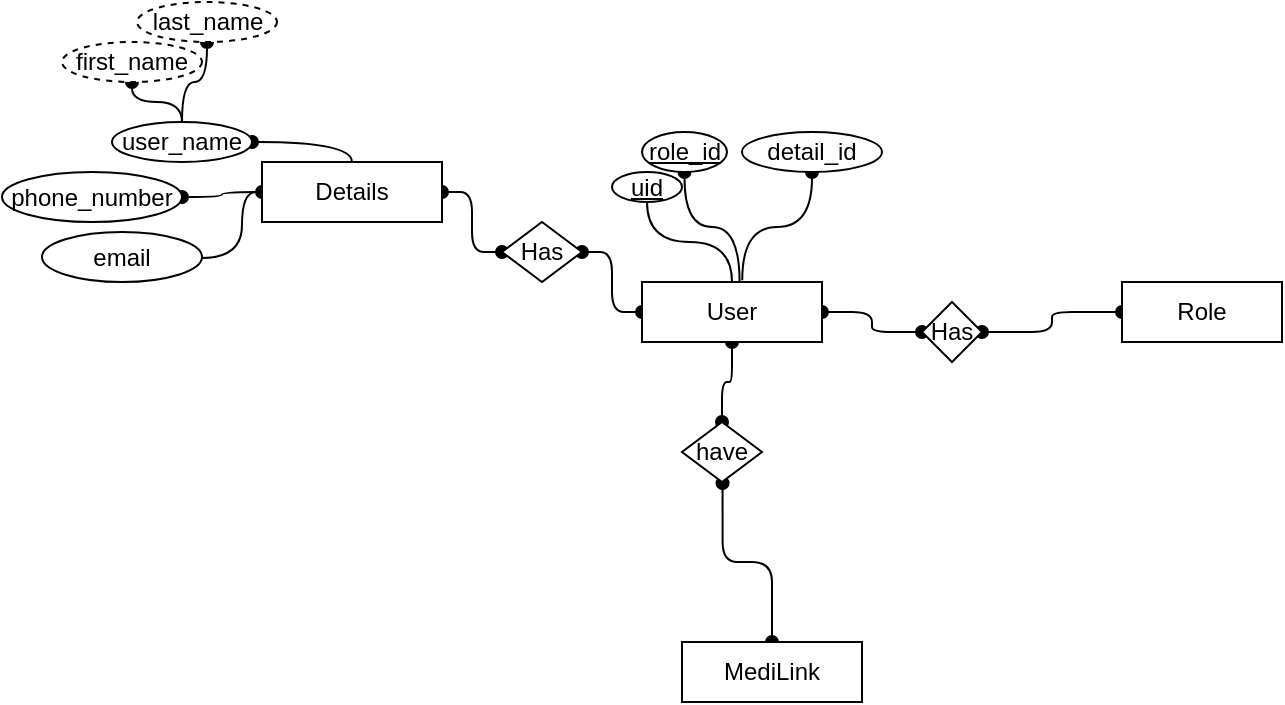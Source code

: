 <mxfile>
    <diagram id="TxKYhq39LGT167zMcgr6" name="Page-1">
        <mxGraphModel dx="615" dy="410" grid="1" gridSize="10" guides="1" tooltips="1" connect="1" arrows="1" fold="1" page="1" pageScale="1" pageWidth="850" pageHeight="1100" math="0" shadow="0">
            <root>
                <mxCell id="0"/>
                <mxCell id="1" parent="0"/>
                <mxCell id="7" style="edgeStyle=orthogonalEdgeStyle;html=1;exitX=0.5;exitY=0;exitDx=0;exitDy=0;entryX=0.507;entryY=1.019;entryDx=0;entryDy=0;entryPerimeter=0;endArrow=oval;endFill=1;startArrow=oval;startFill=1;" parent="1" source="2" target="3" edge="1">
                    <mxGeometry relative="1" as="geometry"/>
                </mxCell>
                <mxCell id="2" value="MediLink" style="whiteSpace=wrap;html=1;" parent="1" vertex="1">
                    <mxGeometry x="360" y="340" width="90" height="30" as="geometry"/>
                </mxCell>
                <mxCell id="6" style="edgeStyle=orthogonalEdgeStyle;html=1;entryX=0.5;entryY=1;entryDx=0;entryDy=0;startArrow=oval;startFill=1;endArrow=oval;endFill=1;" parent="1" source="3" target="5" edge="1">
                    <mxGeometry relative="1" as="geometry"/>
                </mxCell>
                <mxCell id="3" value="have" style="rhombus;whiteSpace=wrap;html=1;" parent="1" vertex="1">
                    <mxGeometry x="360" y="230" width="40" height="30" as="geometry"/>
                </mxCell>
                <mxCell id="9" style="edgeStyle=orthogonalEdgeStyle;html=1;startArrow=oval;startFill=1;endArrow=oval;endFill=1;" parent="1" source="5" target="8" edge="1">
                    <mxGeometry relative="1" as="geometry"/>
                </mxCell>
                <mxCell id="14" style="edgeStyle=orthogonalEdgeStyle;html=1;entryX=1;entryY=0.5;entryDx=0;entryDy=0;startArrow=oval;startFill=1;endArrow=oval;endFill=1;" parent="1" source="5" target="12" edge="1">
                    <mxGeometry relative="1" as="geometry"/>
                </mxCell>
                <mxCell id="5" value="User" style="whiteSpace=wrap;html=1;" parent="1" vertex="1">
                    <mxGeometry x="340" y="160" width="90" height="30" as="geometry"/>
                </mxCell>
                <mxCell id="11" style="edgeStyle=orthogonalEdgeStyle;html=1;entryX=0;entryY=0.5;entryDx=0;entryDy=0;startArrow=oval;startFill=1;endArrow=oval;endFill=1;" parent="1" source="8" target="10" edge="1">
                    <mxGeometry relative="1" as="geometry"/>
                </mxCell>
                <mxCell id="8" value="Has" style="rhombus;whiteSpace=wrap;html=1;" parent="1" vertex="1">
                    <mxGeometry x="480" y="170" width="30" height="30" as="geometry"/>
                </mxCell>
                <mxCell id="10" value="Role" style="whiteSpace=wrap;html=1;" parent="1" vertex="1">
                    <mxGeometry x="580" y="160" width="80" height="30" as="geometry"/>
                </mxCell>
                <mxCell id="15" style="edgeStyle=orthogonalEdgeStyle;html=1;entryX=1;entryY=0.5;entryDx=0;entryDy=0;startArrow=oval;startFill=1;endArrow=oval;endFill=1;" parent="1" source="12" target="13" edge="1">
                    <mxGeometry relative="1" as="geometry"/>
                </mxCell>
                <mxCell id="12" value="Has" style="rhombus;whiteSpace=wrap;html=1;" parent="1" vertex="1">
                    <mxGeometry x="270" y="130" width="40" height="30" as="geometry"/>
                </mxCell>
                <mxCell id="38" value="" style="edgeStyle=orthogonalEdgeStyle;curved=1;html=1;startArrow=oval;startFill=1;endArrow=none;endFill=0;elbow=vertical;exitX=0;exitY=0.5;exitDx=0;exitDy=0;" edge="1" parent="1" source="13" target="37">
                    <mxGeometry relative="1" as="geometry">
                        <Array as="points">
                            <mxPoint x="140" y="115"/>
                            <mxPoint x="140" y="148"/>
                        </Array>
                    </mxGeometry>
                </mxCell>
                <mxCell id="13" value="Details" style="whiteSpace=wrap;html=1;" parent="1" vertex="1">
                    <mxGeometry x="150" y="100" width="90" height="30" as="geometry"/>
                </mxCell>
                <mxCell id="18" style="edgeStyle=orthogonalEdgeStyle;html=1;entryX=0.5;entryY=0;entryDx=0;entryDy=0;endArrow=none;endFill=0;elbow=vertical;curved=1;" edge="1" parent="1" source="17" target="5">
                    <mxGeometry relative="1" as="geometry"/>
                </mxCell>
                <mxCell id="17" value="&lt;u&gt;uid&lt;/u&gt;" style="ellipse;whiteSpace=wrap;html=1;" vertex="1" parent="1">
                    <mxGeometry x="325" y="105" width="35" height="15" as="geometry"/>
                </mxCell>
                <mxCell id="21" style="edgeStyle=orthogonalEdgeStyle;curved=1;html=1;entryX=0.542;entryY=0;entryDx=0;entryDy=0;entryPerimeter=0;startArrow=oval;startFill=1;endArrow=none;endFill=0;elbow=vertical;" edge="1" parent="1" source="20" target="5">
                    <mxGeometry relative="1" as="geometry"/>
                </mxCell>
                <mxCell id="20" value="&lt;u&gt;role_id&lt;/u&gt;" style="ellipse;whiteSpace=wrap;html=1;" vertex="1" parent="1">
                    <mxGeometry x="340" y="85" width="42.5" height="20" as="geometry"/>
                </mxCell>
                <mxCell id="33" style="edgeStyle=orthogonalEdgeStyle;curved=1;html=1;entryX=0.5;entryY=0;entryDx=0;entryDy=0;startArrow=oval;startFill=1;endArrow=none;endFill=0;elbow=vertical;" edge="1" parent="1" source="28" target="13">
                    <mxGeometry relative="1" as="geometry"/>
                </mxCell>
                <mxCell id="28" value="user_name" style="ellipse;whiteSpace=wrap;html=1;" vertex="1" parent="1">
                    <mxGeometry x="75" y="80" width="70" height="20" as="geometry"/>
                </mxCell>
                <mxCell id="29" style="edgeStyle=orthogonalEdgeStyle;curved=1;html=1;startArrow=oval;startFill=1;endArrow=none;endFill=0;elbow=vertical;" edge="1" parent="1" source="30" target="28">
                    <mxGeometry relative="1" as="geometry"/>
                </mxCell>
                <mxCell id="30" value="first_name" style="ellipse;whiteSpace=wrap;html=1;dashed=1;" vertex="1" parent="1">
                    <mxGeometry x="50" y="40" width="70" height="20" as="geometry"/>
                </mxCell>
                <mxCell id="31" style="edgeStyle=orthogonalEdgeStyle;curved=1;html=1;startArrow=oval;startFill=1;endArrow=none;endFill=0;elbow=vertical;" edge="1" parent="1" source="32" target="28">
                    <mxGeometry relative="1" as="geometry"/>
                </mxCell>
                <mxCell id="32" value="last_name" style="ellipse;whiteSpace=wrap;html=1;dashed=1;" vertex="1" parent="1">
                    <mxGeometry x="87.5" y="20" width="70" height="20" as="geometry"/>
                </mxCell>
                <mxCell id="35" style="edgeStyle=orthogonalEdgeStyle;curved=1;html=1;entryX=0.557;entryY=-0.03;entryDx=0;entryDy=0;entryPerimeter=0;startArrow=oval;startFill=1;endArrow=none;endFill=0;elbow=vertical;" edge="1" parent="1" source="34" target="5">
                    <mxGeometry relative="1" as="geometry"/>
                </mxCell>
                <mxCell id="34" value="detail_id" style="ellipse;whiteSpace=wrap;html=1;" vertex="1" parent="1">
                    <mxGeometry x="390" y="85" width="70" height="20" as="geometry"/>
                </mxCell>
                <mxCell id="37" value="email" style="ellipse;whiteSpace=wrap;html=1;" vertex="1" parent="1">
                    <mxGeometry x="40" y="135" width="80" height="25" as="geometry"/>
                </mxCell>
                <mxCell id="40" style="edgeStyle=orthogonalEdgeStyle;curved=1;html=1;entryX=0;entryY=0.5;entryDx=0;entryDy=0;startArrow=oval;startFill=1;endArrow=none;endFill=0;elbow=vertical;" edge="1" parent="1" source="39" target="13">
                    <mxGeometry relative="1" as="geometry"/>
                </mxCell>
                <mxCell id="39" value="phone_number" style="ellipse;whiteSpace=wrap;html=1;" vertex="1" parent="1">
                    <mxGeometry x="20" y="105" width="90" height="25" as="geometry"/>
                </mxCell>
            </root>
        </mxGraphModel>
    </diagram>
</mxfile>